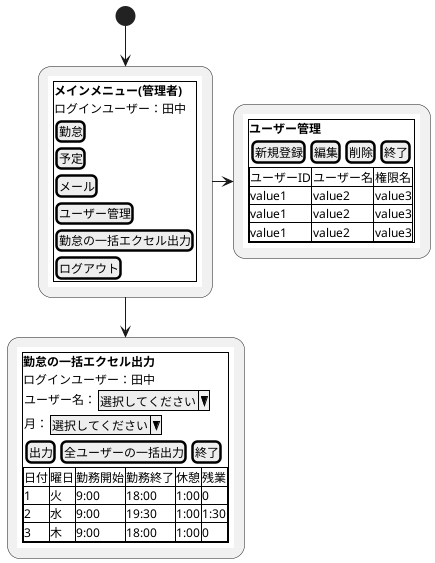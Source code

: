 @startsalt
@startuml
(*) --> "
{{
salt
{+
<b>メインメニュー(管理者)
ログインユーザー：田中
[勤怠]
[予定]
[メール]
[ユーザー管理]
[勤怠の一括エクセル出力]
[ログアウト]
}
}}
" as subMenu
subMenu -right-> "
{{
salt
{+
<b>ユーザー管理
{[新規登録] | [編集] | [削除] | [終了]}
{#
ユーザーID | ユーザー名 | 権限名
value1 | value2 | value3
value1 | value2 | value3
value1 | value2 | value3
}
}
}}
" as subMenu2
subMenu -down-> "
{{
salt
{+
<b>勤怠の一括エクセル出力
ログインユーザー：田中
{ユーザー名： | ^選択してください^}
{月： | ^選択してください^}
{[出力] | [全ユーザーの一括出力] | [終了]}
{#
日付 | 曜日 | 勤務開始 | 勤務終了 | 休憩 | 残業
1 | 火 | 9:00 | 18:00 | 1:00 | 0
2 | 水 | 9:00 | 19:30 | 1:00 | 1:30
3 | 木 | 9:00 | 18:00 | 1:00 | 0
}
}
}}
"
@enduml
@endsalt